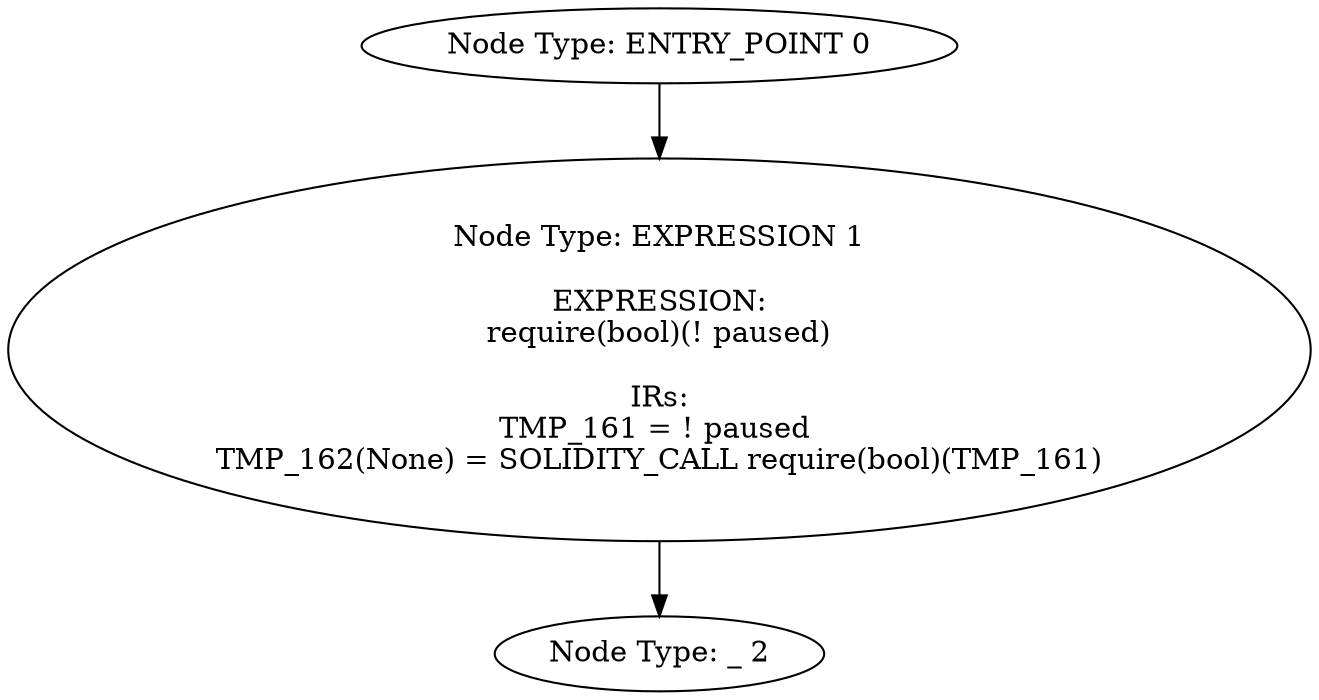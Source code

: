 digraph{
0[label="Node Type: ENTRY_POINT 0
"];
0->1;
1[label="Node Type: EXPRESSION 1

EXPRESSION:
require(bool)(! paused)

IRs:
TMP_161 = ! paused 
TMP_162(None) = SOLIDITY_CALL require(bool)(TMP_161)"];
1->2;
2[label="Node Type: _ 2
"];
}
